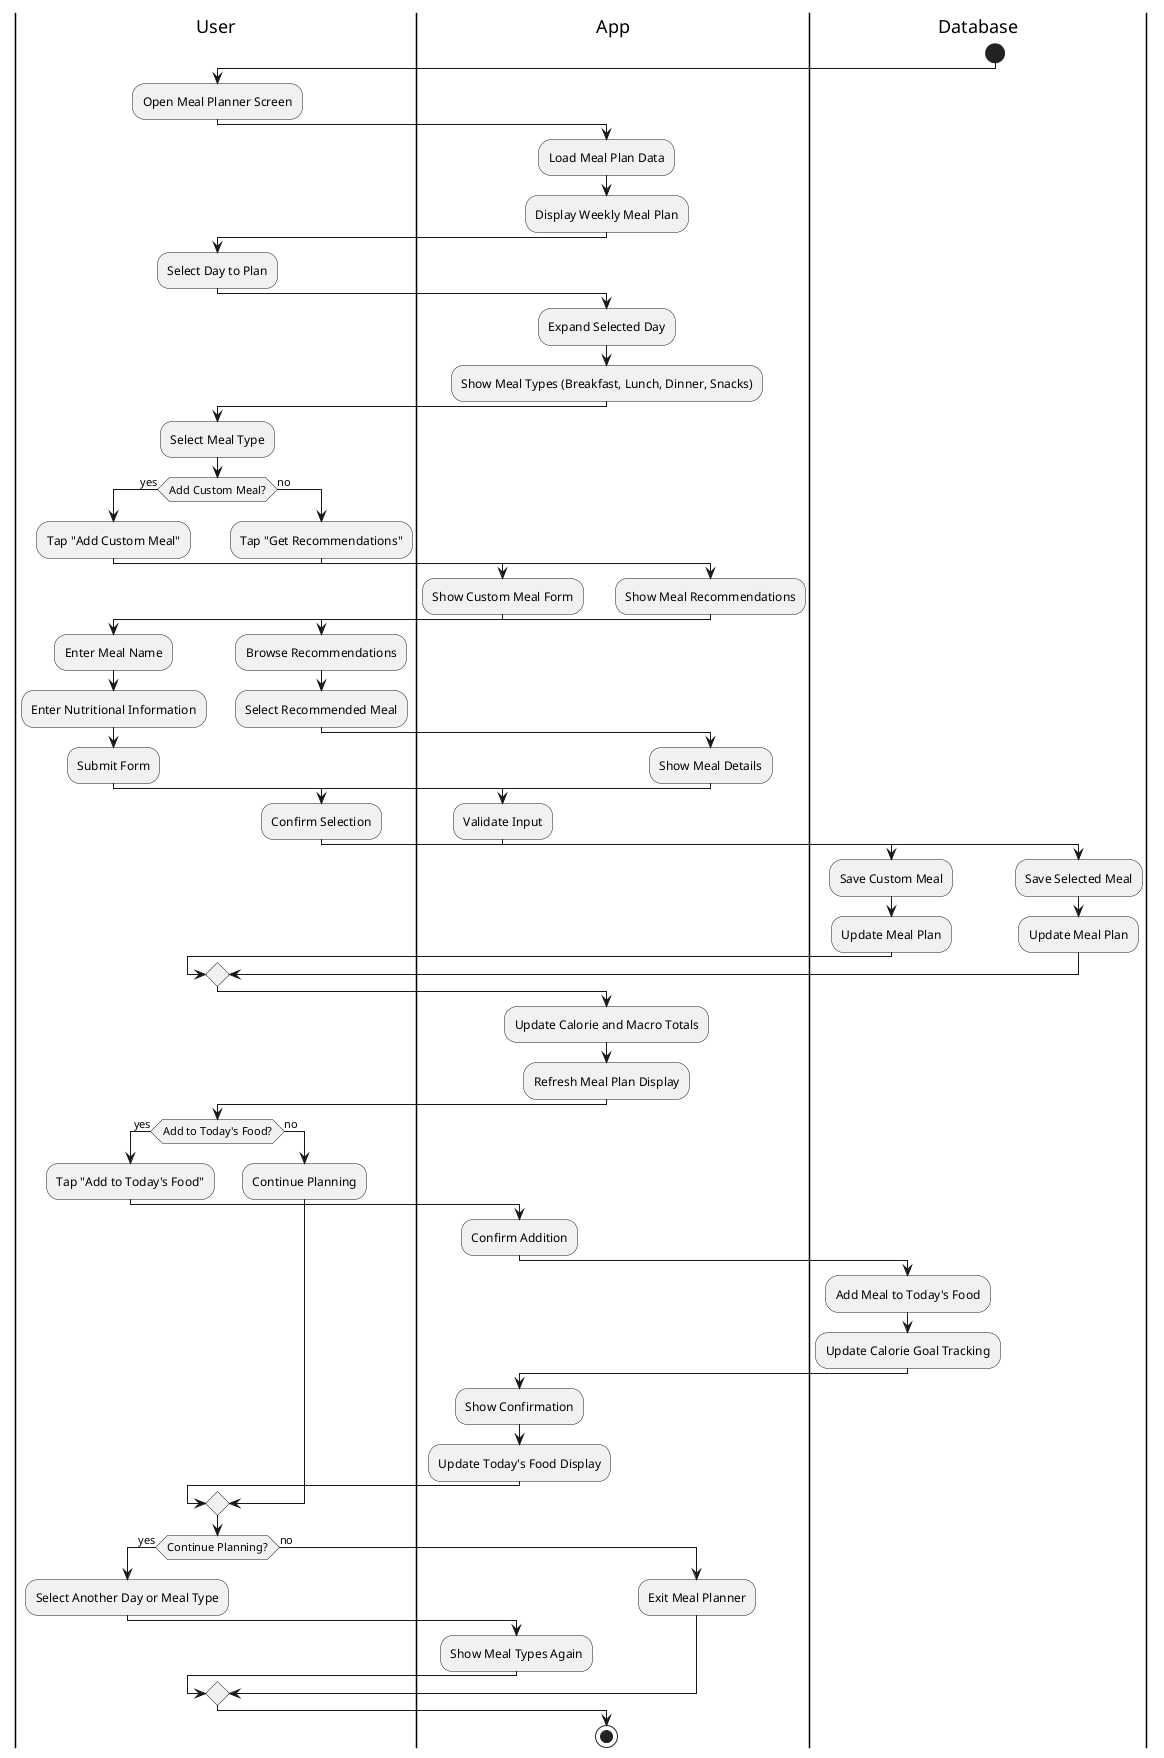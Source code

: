 @startuml AtleTech Meal Planning Activity Diagram

|User|
|App|
|Database|

start

|User|
:Open Meal Planner Screen;

|App|
:Load Meal Plan Data;
:Display Weekly Meal Plan;

|User|
:Select Day to Plan;

|App|
:Expand Selected Day;
:Show Meal Types (Breakfast, Lunch, Dinner, Snacks);

|User|
:Select Meal Type;

|User|
if (Add Custom Meal?) then (yes)
  :Tap "Add Custom Meal";

  |App|
  :Show Custom Meal Form;

  |User|
  :Enter Meal Name;
  :Enter Nutritional Information;
  :Submit Form;

  |App|
  :Validate Input;

  |Database|
  :Save Custom Meal;
  :Update Meal Plan;

else (no)
  |User|
  :Tap "Get Recommendations";

  |App|
  :Show Meal Recommendations;

  |User|
  :Browse Recommendations;
  :Select Recommended Meal;

  |App|
  :Show Meal Details;

  |User|
  :Confirm Selection;

  |Database|
  :Save Selected Meal;
  :Update Meal Plan;
endif

|App|
:Update Calorie and Macro Totals;
:Refresh Meal Plan Display;

|User|
if (Add to Today's Food?) then (yes)
  :Tap "Add to Today's Food";

  |App|
  :Confirm Addition;

  |Database|
  :Add Meal to Today's Food;
  :Update Calorie Goal Tracking;

  |App|
  :Show Confirmation;
  :Update Today's Food Display;
else (no)
  |User|
  :Continue Planning;
endif

|User|
if (Continue Planning?) then (yes)
  :Select Another Day or Meal Type;
  |App|
  :Show Meal Types Again;
else (no)
  :Exit Meal Planner;
endif

stop

@enduml
